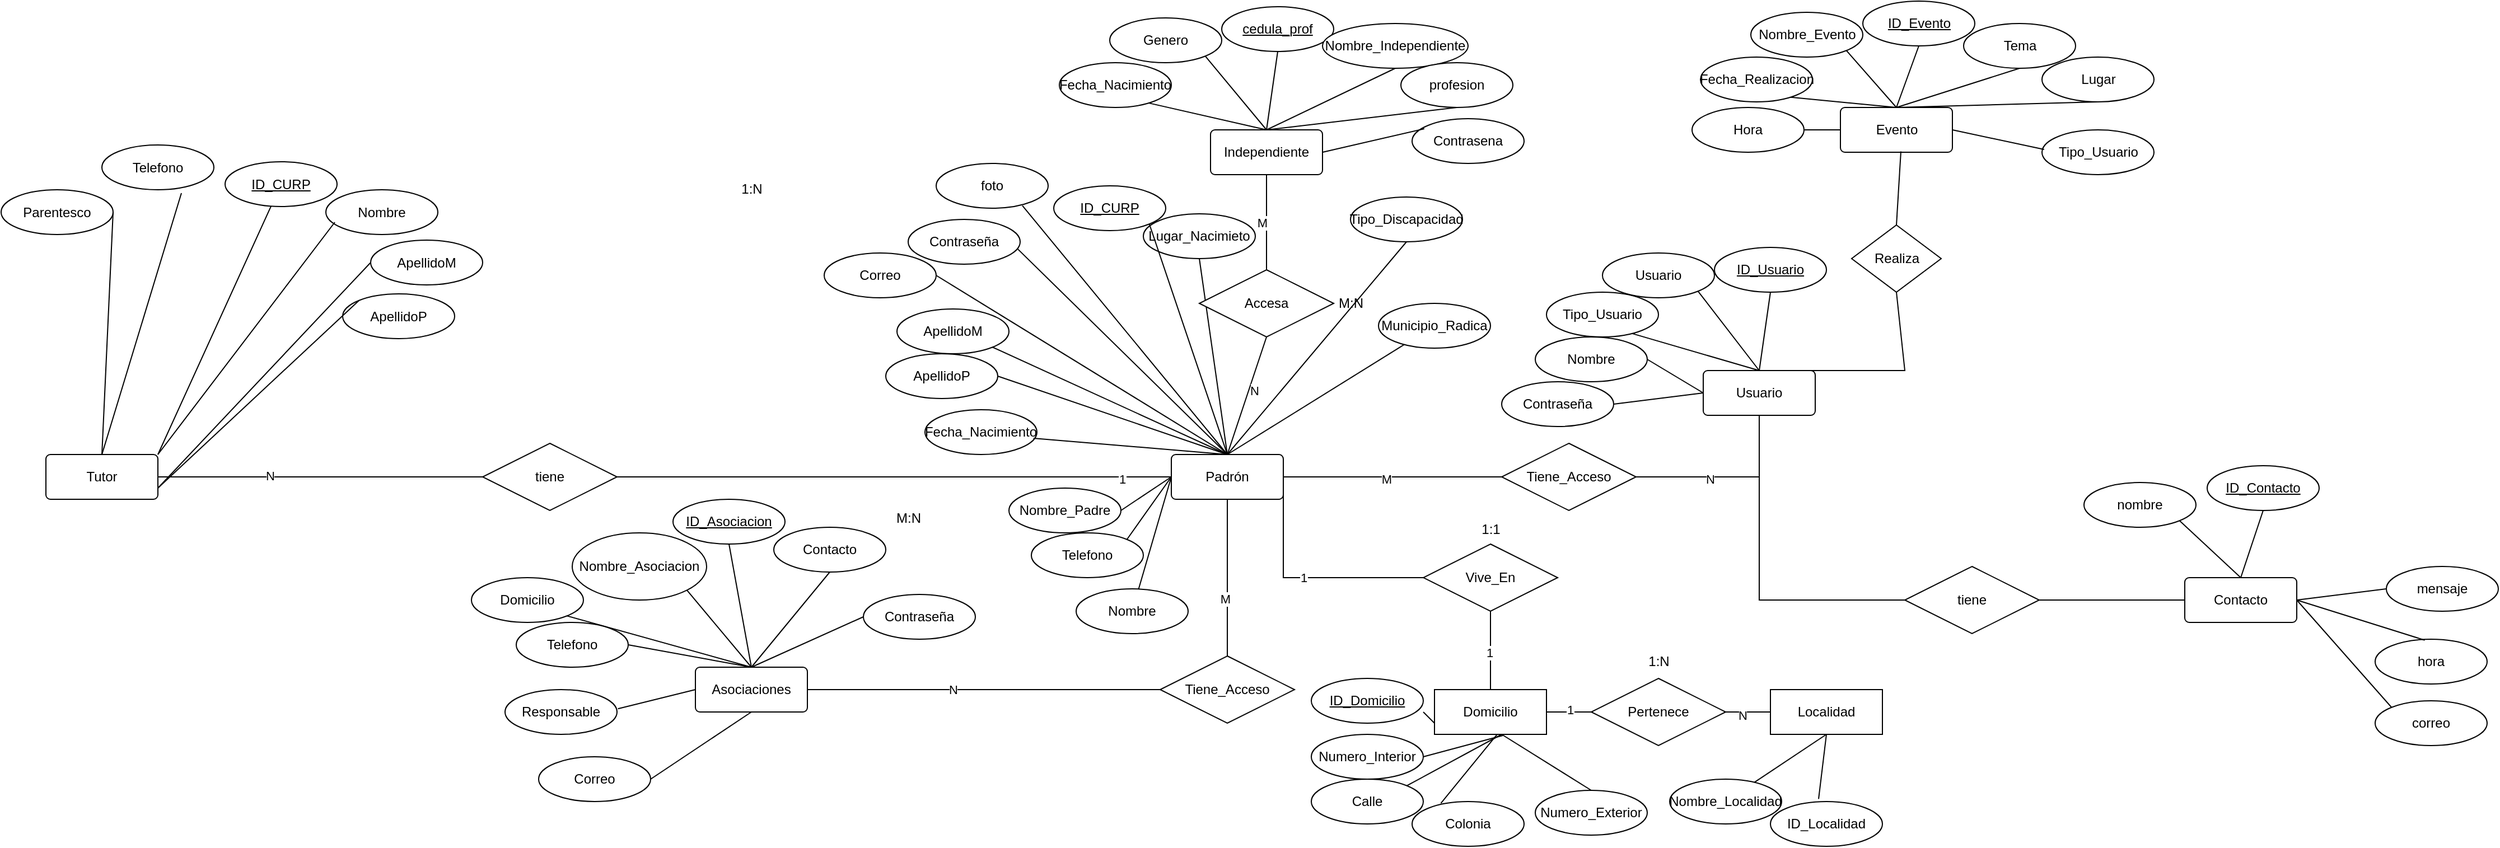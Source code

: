 <mxfile version="26.1.1">
  <diagram id="R2lEEEUBdFMjLlhIrx00" name="Page-1">
    <mxGraphModel dx="1882" dy="1546" grid="1" gridSize="10" guides="1" tooltips="1" connect="1" arrows="1" fold="1" page="1" pageScale="1" pageWidth="850" pageHeight="1100" math="0" shadow="0" extFonts="Permanent Marker^https://fonts.googleapis.com/css?family=Permanent+Marker">
      <root>
        <mxCell id="0" />
        <mxCell id="1" parent="0" />
        <mxCell id="b9QeyJM_cF_FELcdpsjT-1" value="Padrón" style="rounded=1;arcSize=10;whiteSpace=wrap;html=1;align=center;" parent="1" vertex="1">
          <mxGeometry x="335" y="250" width="100" height="40" as="geometry" />
        </mxCell>
        <mxCell id="b9QeyJM_cF_FELcdpsjT-3" value="ID_CURP" style="ellipse;whiteSpace=wrap;html=1;align=center;fontStyle=4;" parent="1" vertex="1">
          <mxGeometry x="230" y="10" width="100" height="40" as="geometry" />
        </mxCell>
        <mxCell id="b9QeyJM_cF_FELcdpsjT-5" value="Nombre" style="ellipse;whiteSpace=wrap;html=1;align=center;" parent="1" vertex="1">
          <mxGeometry x="250" y="370" width="100" height="40" as="geometry" />
        </mxCell>
        <mxCell id="b9QeyJM_cF_FELcdpsjT-6" value="Fecha_Nacimiento" style="ellipse;whiteSpace=wrap;html=1;align=center;" parent="1" vertex="1">
          <mxGeometry x="115" y="210" width="100" height="40" as="geometry" />
        </mxCell>
        <mxCell id="b9QeyJM_cF_FELcdpsjT-7" value="ApellidoM" style="ellipse;whiteSpace=wrap;html=1;align=center;" parent="1" vertex="1">
          <mxGeometry x="90" y="120" width="100" height="40" as="geometry" />
        </mxCell>
        <mxCell id="b9QeyJM_cF_FELcdpsjT-8" value="Contraseña" style="ellipse;whiteSpace=wrap;html=1;align=center;" parent="1" vertex="1">
          <mxGeometry x="100" y="40" width="100" height="40" as="geometry" />
        </mxCell>
        <mxCell id="b9QeyJM_cF_FELcdpsjT-11" value="Nombre_Padre" style="ellipse;whiteSpace=wrap;html=1;align=center;" parent="1" vertex="1">
          <mxGeometry x="190" y="280" width="100" height="40" as="geometry" />
        </mxCell>
        <mxCell id="b9QeyJM_cF_FELcdpsjT-12" value="Lugar_Nacimieto" style="ellipse;whiteSpace=wrap;html=1;align=center;" parent="1" vertex="1">
          <mxGeometry x="310" y="35" width="100" height="40" as="geometry" />
        </mxCell>
        <mxCell id="b9QeyJM_cF_FELcdpsjT-13" value="Municipio_Radica" style="ellipse;whiteSpace=wrap;html=1;align=center;" parent="1" vertex="1">
          <mxGeometry x="520" y="115" width="100" height="40" as="geometry" />
        </mxCell>
        <mxCell id="b9QeyJM_cF_FELcdpsjT-14" value="Telefono" style="ellipse;whiteSpace=wrap;html=1;align=center;" parent="1" vertex="1">
          <mxGeometry x="210" y="320" width="100" height="40" as="geometry" />
        </mxCell>
        <mxCell id="b9QeyJM_cF_FELcdpsjT-15" value="" style="endArrow=none;html=1;rounded=0;entryX=0;entryY=0.5;entryDx=0;entryDy=0;" parent="1" source="b9QeyJM_cF_FELcdpsjT-5" target="b9QeyJM_cF_FELcdpsjT-1" edge="1">
          <mxGeometry relative="1" as="geometry">
            <mxPoint x="460" y="330" as="sourcePoint" />
            <mxPoint x="620" y="330" as="targetPoint" />
          </mxGeometry>
        </mxCell>
        <mxCell id="b9QeyJM_cF_FELcdpsjT-18" value="" style="endArrow=none;html=1;rounded=0;exitX=0.5;exitY=0;exitDx=0;exitDy=0;" parent="1" source="b9QeyJM_cF_FELcdpsjT-1" target="b9QeyJM_cF_FELcdpsjT-13" edge="1">
          <mxGeometry relative="1" as="geometry">
            <mxPoint x="410" y="250" as="sourcePoint" />
            <mxPoint x="620" y="330" as="targetPoint" />
          </mxGeometry>
        </mxCell>
        <mxCell id="b9QeyJM_cF_FELcdpsjT-22" value="" style="endArrow=none;html=1;rounded=0;entryX=0.5;entryY=1;entryDx=0;entryDy=0;exitX=0.5;exitY=0;exitDx=0;exitDy=0;" parent="1" source="b9QeyJM_cF_FELcdpsjT-1" target="b9QeyJM_cF_FELcdpsjT-12" edge="1">
          <mxGeometry relative="1" as="geometry">
            <mxPoint x="470" y="280" as="sourcePoint" />
            <mxPoint x="564" y="217" as="targetPoint" />
          </mxGeometry>
        </mxCell>
        <mxCell id="b9QeyJM_cF_FELcdpsjT-23" value="" style="endArrow=none;html=1;rounded=0;entryX=1;entryY=1;entryDx=0;entryDy=0;exitX=0.5;exitY=0;exitDx=0;exitDy=0;" parent="1" source="b9QeyJM_cF_FELcdpsjT-1" target="b9QeyJM_cF_FELcdpsjT-3" edge="1">
          <mxGeometry relative="1" as="geometry">
            <mxPoint x="480" y="290" as="sourcePoint" />
            <mxPoint x="574" y="227" as="targetPoint" />
          </mxGeometry>
        </mxCell>
        <mxCell id="b9QeyJM_cF_FELcdpsjT-25" value="" style="endArrow=none;html=1;rounded=0;entryX=0.969;entryY=0.637;entryDx=0;entryDy=0;entryPerimeter=0;exitX=0.5;exitY=0;exitDx=0;exitDy=0;" parent="1" source="b9QeyJM_cF_FELcdpsjT-1" target="b9QeyJM_cF_FELcdpsjT-6" edge="1">
          <mxGeometry relative="1" as="geometry">
            <mxPoint x="490" y="300" as="sourcePoint" />
            <mxPoint x="584" y="237" as="targetPoint" />
          </mxGeometry>
        </mxCell>
        <mxCell id="b9QeyJM_cF_FELcdpsjT-26" value="" style="endArrow=none;html=1;rounded=0;entryX=1;entryY=1;entryDx=0;entryDy=0;exitX=0.5;exitY=0;exitDx=0;exitDy=0;" parent="1" source="b9QeyJM_cF_FELcdpsjT-1" target="b9QeyJM_cF_FELcdpsjT-7" edge="1">
          <mxGeometry relative="1" as="geometry">
            <mxPoint x="410" y="250" as="sourcePoint" />
            <mxPoint x="594" y="247" as="targetPoint" />
          </mxGeometry>
        </mxCell>
        <mxCell id="b9QeyJM_cF_FELcdpsjT-28" value="" style="endArrow=none;html=1;rounded=0;exitX=1;exitY=0.5;exitDx=0;exitDy=0;entryX=0;entryY=0.5;entryDx=0;entryDy=0;" parent="1" source="b9QeyJM_cF_FELcdpsjT-11" target="b9QeyJM_cF_FELcdpsjT-1" edge="1">
          <mxGeometry relative="1" as="geometry">
            <mxPoint x="520" y="330" as="sourcePoint" />
            <mxPoint x="360" y="270" as="targetPoint" />
          </mxGeometry>
        </mxCell>
        <mxCell id="b9QeyJM_cF_FELcdpsjT-30" value="" style="endArrow=none;html=1;rounded=0;exitX=1;exitY=0;exitDx=0;exitDy=0;entryX=0;entryY=0.5;entryDx=0;entryDy=0;" parent="1" source="b9QeyJM_cF_FELcdpsjT-14" target="b9QeyJM_cF_FELcdpsjT-1" edge="1">
          <mxGeometry relative="1" as="geometry">
            <mxPoint x="530" y="340" as="sourcePoint" />
            <mxPoint x="624" y="277" as="targetPoint" />
          </mxGeometry>
        </mxCell>
        <mxCell id="b9QeyJM_cF_FELcdpsjT-42" value="Domicilio" style="whiteSpace=wrap;html=1;align=center;" parent="1" vertex="1">
          <mxGeometry x="570" y="460" width="100" height="40" as="geometry" />
        </mxCell>
        <mxCell id="b9QeyJM_cF_FELcdpsjT-45" value="Calle" style="ellipse;whiteSpace=wrap;html=1;align=center;" parent="1" vertex="1">
          <mxGeometry x="460" y="540" width="100" height="40" as="geometry" />
        </mxCell>
        <mxCell id="b9QeyJM_cF_FELcdpsjT-46" value="Numero_Interior" style="ellipse;whiteSpace=wrap;html=1;align=center;" parent="1" vertex="1">
          <mxGeometry x="460" y="500" width="100" height="40" as="geometry" />
        </mxCell>
        <mxCell id="b9QeyJM_cF_FELcdpsjT-49" value="Numero_Exterior" style="ellipse;whiteSpace=wrap;html=1;align=center;" parent="1" vertex="1">
          <mxGeometry x="660" y="550" width="100" height="40" as="geometry" />
        </mxCell>
        <mxCell id="b9QeyJM_cF_FELcdpsjT-50" value="Colonia" style="ellipse;whiteSpace=wrap;html=1;align=center;" parent="1" vertex="1">
          <mxGeometry x="550" y="560" width="100" height="40" as="geometry" />
        </mxCell>
        <mxCell id="b9QeyJM_cF_FELcdpsjT-51" value="" style="endArrow=none;html=1;rounded=0;exitX=1;exitY=0;exitDx=0;exitDy=0;entryX=0.6;entryY=1;entryDx=0;entryDy=0;entryPerimeter=0;" parent="1" source="b9QeyJM_cF_FELcdpsjT-45" target="b9QeyJM_cF_FELcdpsjT-42" edge="1">
          <mxGeometry relative="1" as="geometry">
            <mxPoint x="530" y="520" as="sourcePoint" />
            <mxPoint x="620" y="510" as="targetPoint" />
          </mxGeometry>
        </mxCell>
        <mxCell id="b9QeyJM_cF_FELcdpsjT-57" value="" style="endArrow=none;html=1;rounded=0;exitX=0.257;exitY=0.039;exitDx=0;exitDy=0;exitPerimeter=0;entryX=0.56;entryY=0.999;entryDx=0;entryDy=0;entryPerimeter=0;" parent="1" source="b9QeyJM_cF_FELcdpsjT-50" target="b9QeyJM_cF_FELcdpsjT-42" edge="1">
          <mxGeometry relative="1" as="geometry">
            <mxPoint x="720" y="560" as="sourcePoint" />
            <mxPoint x="624" y="499" as="targetPoint" />
          </mxGeometry>
        </mxCell>
        <mxCell id="b9QeyJM_cF_FELcdpsjT-58" value="" style="endArrow=none;html=1;rounded=0;exitX=0.5;exitY=0;exitDx=0;exitDy=0;" parent="1" source="b9QeyJM_cF_FELcdpsjT-49" edge="1">
          <mxGeometry relative="1" as="geometry">
            <mxPoint x="565" y="566" as="sourcePoint" />
            <mxPoint x="630" y="500" as="targetPoint" />
          </mxGeometry>
        </mxCell>
        <mxCell id="b9QeyJM_cF_FELcdpsjT-59" value="" style="endArrow=none;html=1;rounded=0;exitX=1;exitY=0.5;exitDx=0;exitDy=0;entryX=0.61;entryY=1.025;entryDx=0;entryDy=0;entryPerimeter=0;" parent="1" source="b9QeyJM_cF_FELcdpsjT-46" target="b9QeyJM_cF_FELcdpsjT-42" edge="1">
          <mxGeometry relative="1" as="geometry">
            <mxPoint x="575" y="576" as="sourcePoint" />
            <mxPoint x="620" y="510" as="targetPoint" />
            <Array as="points" />
          </mxGeometry>
        </mxCell>
        <mxCell id="b9QeyJM_cF_FELcdpsjT-60" value="Vive_En" style="shape=rhombus;perimeter=rhombusPerimeter;whiteSpace=wrap;html=1;align=center;" parent="1" vertex="1">
          <mxGeometry x="560" y="330" width="120" height="60" as="geometry" />
        </mxCell>
        <mxCell id="b9QeyJM_cF_FELcdpsjT-61" value="" style="endArrow=none;html=1;rounded=0;entryX=0.5;entryY=1;entryDx=0;entryDy=0;exitX=0.5;exitY=0;exitDx=0;exitDy=0;" parent="1" source="b9QeyJM_cF_FELcdpsjT-42" target="b9QeyJM_cF_FELcdpsjT-60" edge="1">
          <mxGeometry relative="1" as="geometry">
            <mxPoint x="380" y="410" as="sourcePoint" />
            <mxPoint x="540" y="410" as="targetPoint" />
          </mxGeometry>
        </mxCell>
        <mxCell id="vlWLqdfvvmI38JezlnJS-111" value="1" style="edgeLabel;html=1;align=center;verticalAlign=middle;resizable=0;points=[];" parent="b9QeyJM_cF_FELcdpsjT-61" vertex="1" connectable="0">
          <mxGeometry x="-0.057" y="1" relative="1" as="geometry">
            <mxPoint as="offset" />
          </mxGeometry>
        </mxCell>
        <mxCell id="b9QeyJM_cF_FELcdpsjT-63" value="" style="endArrow=none;html=1;rounded=0;entryX=0;entryY=0.5;entryDx=0;entryDy=0;exitX=1;exitY=0.5;exitDx=0;exitDy=0;" parent="1" source="b9QeyJM_cF_FELcdpsjT-1" target="b9QeyJM_cF_FELcdpsjT-60" edge="1">
          <mxGeometry relative="1" as="geometry">
            <mxPoint x="610" y="260" as="sourcePoint" />
            <mxPoint x="630" y="400" as="targetPoint" />
            <Array as="points">
              <mxPoint x="435" y="360" />
            </Array>
          </mxGeometry>
        </mxCell>
        <mxCell id="vlWLqdfvvmI38JezlnJS-116" value="1" style="edgeLabel;html=1;align=center;verticalAlign=middle;resizable=0;points=[];" parent="b9QeyJM_cF_FELcdpsjT-63" vertex="1" connectable="0">
          <mxGeometry x="0.004" relative="1" as="geometry">
            <mxPoint as="offset" />
          </mxGeometry>
        </mxCell>
        <mxCell id="b9QeyJM_cF_FELcdpsjT-64" value="Localidad" style="whiteSpace=wrap;html=1;align=center;" parent="1" vertex="1">
          <mxGeometry x="870" y="460" width="100" height="40" as="geometry" />
        </mxCell>
        <mxCell id="b9QeyJM_cF_FELcdpsjT-65" value="Pertenece" style="shape=rhombus;perimeter=rhombusPerimeter;whiteSpace=wrap;html=1;align=center;" parent="1" vertex="1">
          <mxGeometry x="710" y="450" width="120" height="60" as="geometry" />
        </mxCell>
        <mxCell id="b9QeyJM_cF_FELcdpsjT-66" value="" style="endArrow=none;html=1;rounded=0;entryX=0;entryY=0.5;entryDx=0;entryDy=0;" parent="1" source="b9QeyJM_cF_FELcdpsjT-42" target="b9QeyJM_cF_FELcdpsjT-65" edge="1">
          <mxGeometry relative="1" as="geometry">
            <mxPoint x="670" y="480" as="sourcePoint" />
            <mxPoint x="830" y="480" as="targetPoint" />
          </mxGeometry>
        </mxCell>
        <mxCell id="vlWLqdfvvmI38JezlnJS-113" value="1" style="edgeLabel;html=1;align=center;verticalAlign=middle;resizable=0;points=[];" parent="b9QeyJM_cF_FELcdpsjT-66" vertex="1" connectable="0">
          <mxGeometry x="0.02" y="2" relative="1" as="geometry">
            <mxPoint as="offset" />
          </mxGeometry>
        </mxCell>
        <mxCell id="b9QeyJM_cF_FELcdpsjT-67" value="" style="endArrow=none;html=1;rounded=0;entryX=0;entryY=0.5;entryDx=0;entryDy=0;" parent="1" target="b9QeyJM_cF_FELcdpsjT-64" edge="1">
          <mxGeometry relative="1" as="geometry">
            <mxPoint x="830" y="480" as="sourcePoint" />
            <mxPoint x="860" y="480" as="targetPoint" />
          </mxGeometry>
        </mxCell>
        <mxCell id="vlWLqdfvvmI38JezlnJS-114" value="N" style="edgeLabel;html=1;align=center;verticalAlign=middle;resizable=0;points=[];" parent="b9QeyJM_cF_FELcdpsjT-67" vertex="1" connectable="0">
          <mxGeometry x="-0.28" y="-3" relative="1" as="geometry">
            <mxPoint as="offset" />
          </mxGeometry>
        </mxCell>
        <mxCell id="b9QeyJM_cF_FELcdpsjT-68" value="ID_Localidad" style="ellipse;whiteSpace=wrap;html=1;align=center;" parent="1" vertex="1">
          <mxGeometry x="870" y="560" width="100" height="40" as="geometry" />
        </mxCell>
        <mxCell id="b9QeyJM_cF_FELcdpsjT-71" value="" style="endArrow=none;html=1;rounded=0;entryX=0.43;entryY=-0.058;entryDx=0;entryDy=0;entryPerimeter=0;exitX=0.5;exitY=1;exitDx=0;exitDy=0;" parent="1" source="b9QeyJM_cF_FELcdpsjT-64" target="b9QeyJM_cF_FELcdpsjT-68" edge="1">
          <mxGeometry relative="1" as="geometry">
            <mxPoint x="900" y="500" as="sourcePoint" />
            <mxPoint x="1060" y="500" as="targetPoint" />
          </mxGeometry>
        </mxCell>
        <mxCell id="b9QeyJM_cF_FELcdpsjT-72" value="Nombre_Localidad" style="ellipse;whiteSpace=wrap;html=1;align=center;" parent="1" vertex="1">
          <mxGeometry x="780" y="540" width="100" height="40" as="geometry" />
        </mxCell>
        <mxCell id="b9QeyJM_cF_FELcdpsjT-73" value="" style="endArrow=none;html=1;rounded=0;entryX=0.5;entryY=1;entryDx=0;entryDy=0;" parent="1" source="b9QeyJM_cF_FELcdpsjT-72" target="b9QeyJM_cF_FELcdpsjT-64" edge="1">
          <mxGeometry relative="1" as="geometry">
            <mxPoint x="720" y="620" as="sourcePoint" />
            <mxPoint x="880" y="620" as="targetPoint" />
          </mxGeometry>
        </mxCell>
        <mxCell id="vlWLqdfvvmI38JezlnJS-1" value="Usuario" style="rounded=1;arcSize=10;whiteSpace=wrap;html=1;align=center;" parent="1" vertex="1">
          <mxGeometry x="810" y="175" width="100" height="40" as="geometry" />
        </mxCell>
        <mxCell id="vlWLqdfvvmI38JezlnJS-2" value="ID_Usuario" style="ellipse;whiteSpace=wrap;html=1;align=center;fontStyle=4;" parent="1" vertex="1">
          <mxGeometry x="820" y="65" width="100" height="40" as="geometry" />
        </mxCell>
        <mxCell id="vlWLqdfvvmI38JezlnJS-4" value="Nombre" style="ellipse;whiteSpace=wrap;html=1;align=center;" parent="1" vertex="1">
          <mxGeometry x="660" y="145" width="100" height="40" as="geometry" />
        </mxCell>
        <mxCell id="vlWLqdfvvmI38JezlnJS-5" value="Tipo_Usuario" style="ellipse;whiteSpace=wrap;html=1;align=center;" parent="1" vertex="1">
          <mxGeometry x="670" y="105" width="100" height="40" as="geometry" />
        </mxCell>
        <mxCell id="vlWLqdfvvmI38JezlnJS-6" value="Usuario" style="ellipse;whiteSpace=wrap;html=1;align=center;" parent="1" vertex="1">
          <mxGeometry x="720" y="70" width="100" height="40" as="geometry" />
        </mxCell>
        <mxCell id="vlWLqdfvvmI38JezlnJS-7" value="Contraseña" style="ellipse;whiteSpace=wrap;html=1;align=center;" parent="1" vertex="1">
          <mxGeometry x="630" y="185" width="100" height="40" as="geometry" />
        </mxCell>
        <mxCell id="vlWLqdfvvmI38JezlnJS-9" value="" style="endArrow=none;html=1;rounded=0;entryX=0.5;entryY=0;entryDx=0;entryDy=0;exitX=0.761;exitY=0.92;exitDx=0;exitDy=0;exitPerimeter=0;" parent="1" source="vlWLqdfvvmI38JezlnJS-5" target="vlWLqdfvvmI38JezlnJS-1" edge="1">
          <mxGeometry relative="1" as="geometry">
            <mxPoint x="770" y="155" as="sourcePoint" />
            <mxPoint x="930" y="155" as="targetPoint" />
          </mxGeometry>
        </mxCell>
        <mxCell id="vlWLqdfvvmI38JezlnJS-11" value="" style="endArrow=none;html=1;rounded=0;exitX=1;exitY=1;exitDx=0;exitDy=0;entryX=0.5;entryY=0;entryDx=0;entryDy=0;" parent="1" source="vlWLqdfvvmI38JezlnJS-6" target="vlWLqdfvvmI38JezlnJS-1" edge="1">
          <mxGeometry relative="1" as="geometry">
            <mxPoint x="786" y="162" as="sourcePoint" />
            <mxPoint x="860" y="195" as="targetPoint" />
          </mxGeometry>
        </mxCell>
        <mxCell id="vlWLqdfvvmI38JezlnJS-13" value="" style="endArrow=none;html=1;rounded=0;entryX=0.5;entryY=0;entryDx=0;entryDy=0;exitX=0.5;exitY=1;exitDx=0;exitDy=0;" parent="1" source="vlWLqdfvvmI38JezlnJS-2" target="vlWLqdfvvmI38JezlnJS-1" edge="1">
          <mxGeometry relative="1" as="geometry">
            <mxPoint x="796" y="172" as="sourcePoint" />
            <mxPoint x="880" y="215" as="targetPoint" />
          </mxGeometry>
        </mxCell>
        <mxCell id="vlWLqdfvvmI38JezlnJS-15" value="" style="endArrow=none;html=1;rounded=0;entryX=0;entryY=0.5;entryDx=0;entryDy=0;exitX=1;exitY=0.5;exitDx=0;exitDy=0;" parent="1" source="vlWLqdfvvmI38JezlnJS-4" target="vlWLqdfvvmI38JezlnJS-1" edge="1">
          <mxGeometry relative="1" as="geometry">
            <mxPoint x="880" y="115" as="sourcePoint" />
            <mxPoint x="870" y="205" as="targetPoint" />
          </mxGeometry>
        </mxCell>
        <mxCell id="vlWLqdfvvmI38JezlnJS-16" value="" style="endArrow=none;html=1;rounded=0;entryX=0;entryY=0.5;entryDx=0;entryDy=0;exitX=1;exitY=0.5;exitDx=0;exitDy=0;" parent="1" source="vlWLqdfvvmI38JezlnJS-7" target="vlWLqdfvvmI38JezlnJS-1" edge="1">
          <mxGeometry relative="1" as="geometry">
            <mxPoint x="890" y="125" as="sourcePoint" />
            <mxPoint x="880" y="215" as="targetPoint" />
            <Array as="points" />
          </mxGeometry>
        </mxCell>
        <mxCell id="vlWLqdfvvmI38JezlnJS-22" value="Asociaciones" style="rounded=1;arcSize=10;whiteSpace=wrap;html=1;align=center;" parent="1" vertex="1">
          <mxGeometry x="-90" y="440" width="100" height="40" as="geometry" />
        </mxCell>
        <mxCell id="vlWLqdfvvmI38JezlnJS-23" value="Nombre_Asociacion" style="ellipse;whiteSpace=wrap;html=1;align=center;fontStyle=0" parent="1" vertex="1">
          <mxGeometry x="-200" y="320" width="120" height="60" as="geometry" />
        </mxCell>
        <mxCell id="vlWLqdfvvmI38JezlnJS-24" value="ID_Asociacion" style="ellipse;whiteSpace=wrap;html=1;align=center;fontStyle=4;" parent="1" vertex="1">
          <mxGeometry x="-110" y="290" width="100" height="40" as="geometry" />
        </mxCell>
        <mxCell id="vlWLqdfvvmI38JezlnJS-25" value="Domicilio" style="ellipse;whiteSpace=wrap;html=1;align=center;fontStyle=0" parent="1" vertex="1">
          <mxGeometry x="-290" y="360" width="100" height="40" as="geometry" />
        </mxCell>
        <mxCell id="vlWLqdfvvmI38JezlnJS-26" value="Telefono" style="ellipse;whiteSpace=wrap;html=1;align=center;fontStyle=0" parent="1" vertex="1">
          <mxGeometry x="-250" y="400" width="100" height="40" as="geometry" />
        </mxCell>
        <mxCell id="vlWLqdfvvmI38JezlnJS-27" value="Contacto" style="ellipse;whiteSpace=wrap;html=1;align=center;fontStyle=0" parent="1" vertex="1">
          <mxGeometry x="-20" y="315" width="100" height="40" as="geometry" />
        </mxCell>
        <mxCell id="vlWLqdfvvmI38JezlnJS-29" value="" style="endArrow=none;html=1;rounded=0;entryX=0.5;entryY=0;entryDx=0;entryDy=0;exitX=1;exitY=0.5;exitDx=0;exitDy=0;" parent="1" source="vlWLqdfvvmI38JezlnJS-26" target="vlWLqdfvvmI38JezlnJS-22" edge="1">
          <mxGeometry relative="1" as="geometry">
            <mxPoint x="-190" y="240" as="sourcePoint" />
            <mxPoint x="-30" y="240" as="targetPoint" />
          </mxGeometry>
        </mxCell>
        <mxCell id="vlWLqdfvvmI38JezlnJS-30" value="" style="endArrow=none;html=1;rounded=0;entryX=0.5;entryY=0;entryDx=0;entryDy=0;exitX=1;exitY=1;exitDx=0;exitDy=0;" parent="1" source="vlWLqdfvvmI38JezlnJS-25" target="vlWLqdfvvmI38JezlnJS-22" edge="1">
          <mxGeometry relative="1" as="geometry">
            <mxPoint x="-170" y="240" as="sourcePoint" />
            <mxPoint x="-100" y="260" as="targetPoint" />
          </mxGeometry>
        </mxCell>
        <mxCell id="vlWLqdfvvmI38JezlnJS-31" value="" style="endArrow=none;html=1;rounded=0;entryX=0.5;entryY=0;entryDx=0;entryDy=0;exitX=1;exitY=1;exitDx=0;exitDy=0;" parent="1" source="vlWLqdfvvmI38JezlnJS-23" target="vlWLqdfvvmI38JezlnJS-22" edge="1">
          <mxGeometry relative="1" as="geometry">
            <mxPoint x="-160" y="250" as="sourcePoint" />
            <mxPoint x="-90" y="270" as="targetPoint" />
          </mxGeometry>
        </mxCell>
        <mxCell id="vlWLqdfvvmI38JezlnJS-32" value="" style="endArrow=none;html=1;rounded=0;entryX=0.5;entryY=0;entryDx=0;entryDy=0;exitX=0.5;exitY=1;exitDx=0;exitDy=0;" parent="1" source="vlWLqdfvvmI38JezlnJS-24" target="vlWLqdfvvmI38JezlnJS-22" edge="1">
          <mxGeometry relative="1" as="geometry">
            <mxPoint x="-150" y="260" as="sourcePoint" />
            <mxPoint x="-80" y="280" as="targetPoint" />
          </mxGeometry>
        </mxCell>
        <mxCell id="vlWLqdfvvmI38JezlnJS-33" value="" style="endArrow=none;html=1;rounded=0;entryX=0.5;entryY=0;entryDx=0;entryDy=0;exitX=0.5;exitY=1;exitDx=0;exitDy=0;" parent="1" source="vlWLqdfvvmI38JezlnJS-27" target="vlWLqdfvvmI38JezlnJS-22" edge="1">
          <mxGeometry relative="1" as="geometry">
            <mxPoint x="-140" y="270" as="sourcePoint" />
            <mxPoint x="-70" y="290" as="targetPoint" />
          </mxGeometry>
        </mxCell>
        <mxCell id="vlWLqdfvvmI38JezlnJS-35" value="Tiene_Acceso" style="shape=rhombus;perimeter=rhombusPerimeter;whiteSpace=wrap;html=1;align=center;" parent="1" vertex="1">
          <mxGeometry x="325" y="430" width="120" height="60" as="geometry" />
        </mxCell>
        <mxCell id="vlWLqdfvvmI38JezlnJS-38" value="" style="endArrow=none;html=1;rounded=0;entryX=1;entryY=0.5;entryDx=0;entryDy=0;exitX=0;exitY=0.5;exitDx=0;exitDy=0;" parent="1" source="vlWLqdfvvmI38JezlnJS-35" target="vlWLqdfvvmI38JezlnJS-22" edge="1">
          <mxGeometry relative="1" as="geometry">
            <mxPoint x="30" y="200" as="sourcePoint" />
            <mxPoint x="-80" y="260" as="targetPoint" />
          </mxGeometry>
        </mxCell>
        <mxCell id="vlWLqdfvvmI38JezlnJS-119" value="N" style="edgeLabel;html=1;align=center;verticalAlign=middle;resizable=0;points=[];" parent="vlWLqdfvvmI38JezlnJS-38" vertex="1" connectable="0">
          <mxGeometry x="0.175" relative="1" as="geometry">
            <mxPoint as="offset" />
          </mxGeometry>
        </mxCell>
        <mxCell id="vlWLqdfvvmI38JezlnJS-39" value="" style="endArrow=none;html=1;rounded=0;entryX=0.5;entryY=0;entryDx=0;entryDy=0;exitX=0.5;exitY=1;exitDx=0;exitDy=0;" parent="1" source="b9QeyJM_cF_FELcdpsjT-1" target="vlWLqdfvvmI38JezlnJS-35" edge="1">
          <mxGeometry relative="1" as="geometry">
            <mxPoint x="40" y="210" as="sourcePoint" />
            <mxPoint x="-70" y="270" as="targetPoint" />
          </mxGeometry>
        </mxCell>
        <mxCell id="vlWLqdfvvmI38JezlnJS-120" value="M" style="edgeLabel;html=1;align=center;verticalAlign=middle;resizable=0;points=[];" parent="vlWLqdfvvmI38JezlnJS-39" vertex="1" connectable="0">
          <mxGeometry x="0.27" y="-2" relative="1" as="geometry">
            <mxPoint as="offset" />
          </mxGeometry>
        </mxCell>
        <mxCell id="vlWLqdfvvmI38JezlnJS-40" value="Tiene_Acceso" style="shape=rhombus;perimeter=rhombusPerimeter;whiteSpace=wrap;html=1;align=center;" parent="1" vertex="1">
          <mxGeometry x="630" y="240" width="120" height="60" as="geometry" />
        </mxCell>
        <mxCell id="vlWLqdfvvmI38JezlnJS-41" value="" style="endArrow=none;html=1;rounded=0;entryX=0.5;entryY=1;entryDx=0;entryDy=0;exitX=1;exitY=0.5;exitDx=0;exitDy=0;" parent="1" source="vlWLqdfvvmI38JezlnJS-40" target="vlWLqdfvvmI38JezlnJS-1" edge="1">
          <mxGeometry relative="1" as="geometry">
            <mxPoint x="470" y="280" as="sourcePoint" />
            <mxPoint x="630" y="340" as="targetPoint" />
            <Array as="points">
              <mxPoint x="860" y="270" />
            </Array>
          </mxGeometry>
        </mxCell>
        <mxCell id="vlWLqdfvvmI38JezlnJS-115" value="N" style="edgeLabel;html=1;align=center;verticalAlign=middle;resizable=0;points=[];" parent="vlWLqdfvvmI38JezlnJS-41" vertex="1" connectable="0">
          <mxGeometry x="-0.205" y="-2" relative="1" as="geometry">
            <mxPoint as="offset" />
          </mxGeometry>
        </mxCell>
        <mxCell id="vlWLqdfvvmI38JezlnJS-46" value="" style="endArrow=none;html=1;rounded=0;entryX=0;entryY=0.5;entryDx=0;entryDy=0;exitX=1;exitY=0.5;exitDx=0;exitDy=0;" parent="1" source="b9QeyJM_cF_FELcdpsjT-1" target="vlWLqdfvvmI38JezlnJS-40" edge="1">
          <mxGeometry relative="1" as="geometry">
            <mxPoint x="420" y="260" as="sourcePoint" />
            <mxPoint x="594" y="194" as="targetPoint" />
          </mxGeometry>
        </mxCell>
        <mxCell id="vlWLqdfvvmI38JezlnJS-112" value="M" style="edgeLabel;html=1;align=center;verticalAlign=middle;resizable=0;points=[];" parent="vlWLqdfvvmI38JezlnJS-46" vertex="1" connectable="0">
          <mxGeometry x="-0.054" y="-2" relative="1" as="geometry">
            <mxPoint as="offset" />
          </mxGeometry>
        </mxCell>
        <mxCell id="vlWLqdfvvmI38JezlnJS-58" value="Independiente" style="rounded=1;arcSize=10;whiteSpace=wrap;html=1;align=center;" parent="1" vertex="1">
          <mxGeometry x="370" y="-40" width="100" height="40" as="geometry" />
        </mxCell>
        <mxCell id="vlWLqdfvvmI38JezlnJS-59" value="cedula_prof" style="ellipse;whiteSpace=wrap;html=1;align=center;fontStyle=4;" parent="1" vertex="1">
          <mxGeometry x="380" y="-150" width="100" height="40" as="geometry" />
        </mxCell>
        <mxCell id="vlWLqdfvvmI38JezlnJS-60" value="Nombre_Independiente" style="ellipse;whiteSpace=wrap;html=1;align=center;" parent="1" vertex="1">
          <mxGeometry x="470" y="-135" width="130" height="40" as="geometry" />
        </mxCell>
        <mxCell id="vlWLqdfvvmI38JezlnJS-61" value="Genero" style="ellipse;whiteSpace=wrap;html=1;align=center;" parent="1" vertex="1">
          <mxGeometry x="280" y="-140" width="100" height="40" as="geometry" />
        </mxCell>
        <mxCell id="vlWLqdfvvmI38JezlnJS-62" value="profesion" style="ellipse;whiteSpace=wrap;html=1;align=center;" parent="1" vertex="1">
          <mxGeometry x="540" y="-100" width="100" height="40" as="geometry" />
        </mxCell>
        <mxCell id="vlWLqdfvvmI38JezlnJS-63" value="" style="endArrow=none;html=1;rounded=0;entryX=0.5;entryY=0;entryDx=0;entryDy=0;exitX=0.783;exitY=0.892;exitDx=0;exitDy=0;exitPerimeter=0;" parent="1" source="vlWLqdfvvmI38JezlnJS-69" target="vlWLqdfvvmI38JezlnJS-58" edge="1">
          <mxGeometry relative="1" as="geometry">
            <mxPoint x="306" y="-63" as="sourcePoint" />
            <mxPoint x="490" y="-60" as="targetPoint" />
          </mxGeometry>
        </mxCell>
        <mxCell id="vlWLqdfvvmI38JezlnJS-64" value="" style="endArrow=none;html=1;rounded=0;exitX=1;exitY=1;exitDx=0;exitDy=0;entryX=0.5;entryY=0;entryDx=0;entryDy=0;" parent="1" source="vlWLqdfvvmI38JezlnJS-61" target="vlWLqdfvvmI38JezlnJS-58" edge="1">
          <mxGeometry relative="1" as="geometry">
            <mxPoint x="346" y="-53" as="sourcePoint" />
            <mxPoint x="420" y="-20" as="targetPoint" />
          </mxGeometry>
        </mxCell>
        <mxCell id="vlWLqdfvvmI38JezlnJS-65" value="" style="endArrow=none;html=1;rounded=0;entryX=0.5;entryY=0;entryDx=0;entryDy=0;exitX=0.5;exitY=1;exitDx=0;exitDy=0;" parent="1" source="vlWLqdfvvmI38JezlnJS-59" target="vlWLqdfvvmI38JezlnJS-58" edge="1">
          <mxGeometry relative="1" as="geometry">
            <mxPoint x="356" y="-43" as="sourcePoint" />
            <mxPoint x="440" as="targetPoint" />
          </mxGeometry>
        </mxCell>
        <mxCell id="vlWLqdfvvmI38JezlnJS-66" value="" style="endArrow=none;html=1;rounded=0;entryX=0.5;entryY=0;entryDx=0;entryDy=0;exitX=0.5;exitY=1;exitDx=0;exitDy=0;" parent="1" source="vlWLqdfvvmI38JezlnJS-60" target="vlWLqdfvvmI38JezlnJS-58" edge="1">
          <mxGeometry relative="1" as="geometry">
            <mxPoint x="440" y="-100" as="sourcePoint" />
            <mxPoint x="430" y="-10" as="targetPoint" />
          </mxGeometry>
        </mxCell>
        <mxCell id="vlWLqdfvvmI38JezlnJS-67" value="" style="endArrow=none;html=1;rounded=0;entryX=0.5;entryY=0;entryDx=0;entryDy=0;exitX=0.5;exitY=1;exitDx=0;exitDy=0;" parent="1" source="vlWLqdfvvmI38JezlnJS-62" target="vlWLqdfvvmI38JezlnJS-58" edge="1">
          <mxGeometry relative="1" as="geometry">
            <mxPoint x="450" y="-90" as="sourcePoint" />
            <mxPoint x="440" as="targetPoint" />
          </mxGeometry>
        </mxCell>
        <mxCell id="vlWLqdfvvmI38JezlnJS-69" value="Fecha_Nacimiento" style="ellipse;whiteSpace=wrap;html=1;align=center;" parent="1" vertex="1">
          <mxGeometry x="235" y="-100" width="100" height="40" as="geometry" />
        </mxCell>
        <mxCell id="vlWLqdfvvmI38JezlnJS-70" value="Correo" style="ellipse;whiteSpace=wrap;html=1;align=center;" parent="1" vertex="1">
          <mxGeometry x="25" y="70" width="100" height="40" as="geometry" />
        </mxCell>
        <mxCell id="vlWLqdfvvmI38JezlnJS-71" value="" style="endArrow=none;html=1;rounded=0;entryX=0.977;entryY=0.658;entryDx=0;entryDy=0;exitX=0.5;exitY=0;exitDx=0;exitDy=0;entryPerimeter=0;" parent="1" source="b9QeyJM_cF_FELcdpsjT-1" target="b9QeyJM_cF_FELcdpsjT-8" edge="1">
          <mxGeometry relative="1" as="geometry">
            <mxPoint x="420" y="260" as="sourcePoint" />
            <mxPoint x="295" y="74" as="targetPoint" />
          </mxGeometry>
        </mxCell>
        <mxCell id="vlWLqdfvvmI38JezlnJS-72" value="" style="endArrow=none;html=1;rounded=0;entryX=1;entryY=0.5;entryDx=0;entryDy=0;exitX=0.5;exitY=0;exitDx=0;exitDy=0;" parent="1" source="b9QeyJM_cF_FELcdpsjT-1" target="vlWLqdfvvmI38JezlnJS-70" edge="1">
          <mxGeometry relative="1" as="geometry">
            <mxPoint x="430" y="270" as="sourcePoint" />
            <mxPoint x="305" y="84" as="targetPoint" />
          </mxGeometry>
        </mxCell>
        <mxCell id="vlWLqdfvvmI38JezlnJS-73" value="Accesa" style="shape=rhombus;perimeter=rhombusPerimeter;whiteSpace=wrap;html=1;align=center;" parent="1" vertex="1">
          <mxGeometry x="360" y="85" width="120" height="60" as="geometry" />
        </mxCell>
        <mxCell id="vlWLqdfvvmI38JezlnJS-74" value="" style="endArrow=none;html=1;rounded=0;entryX=0.5;entryY=1;entryDx=0;entryDy=0;exitX=0.5;exitY=0;exitDx=0;exitDy=0;" parent="1" source="vlWLqdfvvmI38JezlnJS-73" target="vlWLqdfvvmI38JezlnJS-58" edge="1">
          <mxGeometry relative="1" as="geometry">
            <mxPoint x="420" y="260" as="sourcePoint" />
            <mxPoint x="535" y="130" as="targetPoint" />
          </mxGeometry>
        </mxCell>
        <mxCell id="vlWLqdfvvmI38JezlnJS-118" value="M" style="edgeLabel;html=1;align=center;verticalAlign=middle;resizable=0;points=[];" parent="vlWLqdfvvmI38JezlnJS-74" vertex="1" connectable="0">
          <mxGeometry x="0.002" y="4" relative="1" as="geometry">
            <mxPoint as="offset" />
          </mxGeometry>
        </mxCell>
        <mxCell id="vlWLqdfvvmI38JezlnJS-75" value="" style="endArrow=none;html=1;rounded=0;entryX=0.5;entryY=1;entryDx=0;entryDy=0;exitX=0.5;exitY=0;exitDx=0;exitDy=0;" parent="1" source="b9QeyJM_cF_FELcdpsjT-1" target="vlWLqdfvvmI38JezlnJS-73" edge="1">
          <mxGeometry relative="1" as="geometry">
            <mxPoint x="410" y="250" as="sourcePoint" />
            <mxPoint x="545" y="140" as="targetPoint" />
          </mxGeometry>
        </mxCell>
        <mxCell id="vlWLqdfvvmI38JezlnJS-117" value="N" style="edgeLabel;html=1;align=center;verticalAlign=middle;resizable=0;points=[];" parent="vlWLqdfvvmI38JezlnJS-75" vertex="1" connectable="0">
          <mxGeometry x="0.124" y="-4" relative="1" as="geometry">
            <mxPoint as="offset" />
          </mxGeometry>
        </mxCell>
        <mxCell id="vlWLqdfvvmI38JezlnJS-86" value="Evento" style="rounded=1;arcSize=10;whiteSpace=wrap;html=1;align=center;" parent="1" vertex="1">
          <mxGeometry x="932.5" y="-60" width="100" height="40" as="geometry" />
        </mxCell>
        <mxCell id="vlWLqdfvvmI38JezlnJS-87" value="&lt;span style=&quot;text-align: left;&quot;&gt;ID_Evento&lt;/span&gt;" style="ellipse;whiteSpace=wrap;html=1;align=center;fontStyle=4;" parent="1" vertex="1">
          <mxGeometry x="952.5" y="-155" width="100" height="40" as="geometry" />
        </mxCell>
        <mxCell id="vlWLqdfvvmI38JezlnJS-88" value="Tema" style="ellipse;whiteSpace=wrap;html=1;align=center;" parent="1" vertex="1">
          <mxGeometry x="1042.5" y="-135" width="100" height="40" as="geometry" />
        </mxCell>
        <mxCell id="vlWLqdfvvmI38JezlnJS-89" value="Nombre_Evento" style="ellipse;whiteSpace=wrap;html=1;align=center;" parent="1" vertex="1">
          <mxGeometry x="852.5" y="-145" width="100" height="40" as="geometry" />
        </mxCell>
        <mxCell id="vlWLqdfvvmI38JezlnJS-90" value="Lugar" style="ellipse;whiteSpace=wrap;html=1;align=center;" parent="1" vertex="1">
          <mxGeometry x="1112.5" y="-105" width="100" height="40" as="geometry" />
        </mxCell>
        <mxCell id="vlWLqdfvvmI38JezlnJS-91" value="" style="endArrow=none;html=1;rounded=0;entryX=0.5;entryY=0;entryDx=0;entryDy=0;exitX=0.783;exitY=0.892;exitDx=0;exitDy=0;exitPerimeter=0;" parent="1" source="vlWLqdfvvmI38JezlnJS-96" target="vlWLqdfvvmI38JezlnJS-86" edge="1">
          <mxGeometry relative="1" as="geometry">
            <mxPoint x="878.5" y="-68" as="sourcePoint" />
            <mxPoint x="1062.5" y="-65" as="targetPoint" />
          </mxGeometry>
        </mxCell>
        <mxCell id="vlWLqdfvvmI38JezlnJS-92" value="" style="endArrow=none;html=1;rounded=0;exitX=1;exitY=1;exitDx=0;exitDy=0;entryX=0.5;entryY=0;entryDx=0;entryDy=0;" parent="1" source="vlWLqdfvvmI38JezlnJS-89" target="vlWLqdfvvmI38JezlnJS-86" edge="1">
          <mxGeometry relative="1" as="geometry">
            <mxPoint x="918.5" y="-58" as="sourcePoint" />
            <mxPoint x="992.5" y="-25" as="targetPoint" />
          </mxGeometry>
        </mxCell>
        <mxCell id="vlWLqdfvvmI38JezlnJS-93" value="" style="endArrow=none;html=1;rounded=0;entryX=0.5;entryY=0;entryDx=0;entryDy=0;exitX=0.5;exitY=1;exitDx=0;exitDy=0;" parent="1" source="vlWLqdfvvmI38JezlnJS-87" target="vlWLqdfvvmI38JezlnJS-86" edge="1">
          <mxGeometry relative="1" as="geometry">
            <mxPoint x="928.5" y="-48" as="sourcePoint" />
            <mxPoint x="1012.5" y="-5" as="targetPoint" />
          </mxGeometry>
        </mxCell>
        <mxCell id="vlWLqdfvvmI38JezlnJS-94" value="" style="endArrow=none;html=1;rounded=0;entryX=0.5;entryY=0;entryDx=0;entryDy=0;exitX=0.5;exitY=1;exitDx=0;exitDy=0;" parent="1" source="vlWLqdfvvmI38JezlnJS-88" target="vlWLqdfvvmI38JezlnJS-86" edge="1">
          <mxGeometry relative="1" as="geometry">
            <mxPoint x="1012.5" y="-105" as="sourcePoint" />
            <mxPoint x="1002.5" y="-15" as="targetPoint" />
          </mxGeometry>
        </mxCell>
        <mxCell id="vlWLqdfvvmI38JezlnJS-95" value="" style="endArrow=none;html=1;rounded=0;entryX=0.5;entryY=0;entryDx=0;entryDy=0;exitX=0.5;exitY=1;exitDx=0;exitDy=0;" parent="1" source="vlWLqdfvvmI38JezlnJS-90" target="vlWLqdfvvmI38JezlnJS-86" edge="1">
          <mxGeometry relative="1" as="geometry">
            <mxPoint x="1022.5" y="-95" as="sourcePoint" />
            <mxPoint x="1012.5" y="-5" as="targetPoint" />
          </mxGeometry>
        </mxCell>
        <mxCell id="vlWLqdfvvmI38JezlnJS-96" value="Fecha_Realizacion" style="ellipse;whiteSpace=wrap;html=1;align=center;" parent="1" vertex="1">
          <mxGeometry x="807.5" y="-105" width="100" height="40" as="geometry" />
        </mxCell>
        <mxCell id="vlWLqdfvvmI38JezlnJS-98" value="Hora" style="ellipse;whiteSpace=wrap;html=1;align=center;" parent="1" vertex="1">
          <mxGeometry x="800" y="-60" width="100" height="40" as="geometry" />
        </mxCell>
        <mxCell id="vlWLqdfvvmI38JezlnJS-99" value="" style="endArrow=none;html=1;rounded=0;entryX=0;entryY=0.5;entryDx=0;entryDy=0;exitX=1;exitY=0.5;exitDx=0;exitDy=0;" parent="1" source="vlWLqdfvvmI38JezlnJS-98" target="vlWLqdfvvmI38JezlnJS-86" edge="1">
          <mxGeometry relative="1" as="geometry">
            <mxPoint x="896" y="-59" as="sourcePoint" />
            <mxPoint x="1003" y="-35" as="targetPoint" />
          </mxGeometry>
        </mxCell>
        <mxCell id="vlWLqdfvvmI38JezlnJS-125" value="&lt;table&gt;&lt;tbody&gt;&lt;tr data-end=&quot;3005&quot; data-start=&quot;2977&quot;&gt;&lt;td&gt;1:1&lt;/td&gt;&lt;/tr&gt;&lt;/tbody&gt;&lt;/table&gt;&lt;table&gt;&lt;tbody&gt;&lt;tr data-end=&quot;3037&quot; data-start=&quot;3006&quot;&gt;&lt;td&gt;&lt;/td&gt;&lt;/tr&gt;&lt;/tbody&gt;&lt;/table&gt;" style="text;html=1;align=center;verticalAlign=middle;resizable=0;points=[];autosize=1;strokeColor=none;fillColor=none;" parent="1" vertex="1">
          <mxGeometry x="595" y="300" width="50" height="40" as="geometry" />
        </mxCell>
        <mxCell id="vlWLqdfvvmI38JezlnJS-128" value="1:N" style="text;html=1;align=center;verticalAlign=middle;resizable=0;points=[];autosize=1;strokeColor=none;fillColor=none;" parent="1" vertex="1">
          <mxGeometry x="750" y="420" width="40" height="30" as="geometry" />
        </mxCell>
        <mxCell id="vlWLqdfvvmI38JezlnJS-130" value="M:N" style="text;html=1;align=center;verticalAlign=middle;resizable=0;points=[];autosize=1;strokeColor=none;fillColor=none;" parent="1" vertex="1">
          <mxGeometry x="470" y="100" width="50" height="30" as="geometry" />
        </mxCell>
        <mxCell id="vlWLqdfvvmI38JezlnJS-131" value="&lt;table&gt;&lt;tbody&gt;&lt;tr data-end=&quot;3131&quot; data-start=&quot;3100&quot;&gt;&lt;td&gt;M:N&lt;/td&gt;&lt;/tr&gt;&lt;/tbody&gt;&lt;/table&gt;&lt;table&gt;&lt;tbody&gt;&lt;tr data-end=&quot;3165&quot; data-start=&quot;3132&quot;&gt;&lt;td&gt;&lt;/td&gt;&lt;/tr&gt;&lt;/tbody&gt;&lt;/table&gt;" style="text;html=1;align=center;verticalAlign=middle;resizable=0;points=[];autosize=1;strokeColor=none;fillColor=none;" parent="1" vertex="1">
          <mxGeometry x="75" y="290" width="50" height="40" as="geometry" />
        </mxCell>
        <mxCell id="GNuf-oSZYLgP1kweKwwC-2" value="Realiza" style="rhombus;whiteSpace=wrap;html=1;" parent="1" vertex="1">
          <mxGeometry x="942.5" y="45" width="80" height="60" as="geometry" />
        </mxCell>
        <mxCell id="GNuf-oSZYLgP1kweKwwC-5" value="Tipo_Usuario" style="ellipse;whiteSpace=wrap;html=1;align=center;" parent="1" vertex="1">
          <mxGeometry x="1112.5" y="-40" width="100" height="40" as="geometry" />
        </mxCell>
        <mxCell id="GNuf-oSZYLgP1kweKwwC-17" value="foto" style="ellipse;whiteSpace=wrap;html=1;align=center;" parent="1" vertex="1">
          <mxGeometry x="125" y="-10" width="100" height="40" as="geometry" />
        </mxCell>
        <mxCell id="GNuf-oSZYLgP1kweKwwC-18" value="" style="endArrow=none;html=1;rounded=0;entryX=0.77;entryY=0.942;entryDx=0;entryDy=0;exitX=0.5;exitY=0;exitDx=0;exitDy=0;entryPerimeter=0;" parent="1" source="b9QeyJM_cF_FELcdpsjT-1" target="GNuf-oSZYLgP1kweKwwC-17" edge="1">
          <mxGeometry relative="1" as="geometry">
            <mxPoint x="420" y="260" as="sourcePoint" />
            <mxPoint x="218" y="86" as="targetPoint" />
          </mxGeometry>
        </mxCell>
        <mxCell id="GNuf-oSZYLgP1kweKwwC-19" value="" style="endArrow=none;html=1;rounded=0;entryX=0.5;entryY=0;entryDx=0;entryDy=0;exitX=0.5;exitY=1;exitDx=0;exitDy=0;" parent="1" source="GNuf-oSZYLgP1kweKwwC-2" target="vlWLqdfvvmI38JezlnJS-1" edge="1">
          <mxGeometry relative="1" as="geometry">
            <mxPoint x="880" y="115" as="sourcePoint" />
            <mxPoint x="870" y="185" as="targetPoint" />
            <Array as="points">
              <mxPoint x="990" y="175" />
            </Array>
          </mxGeometry>
        </mxCell>
        <mxCell id="GNuf-oSZYLgP1kweKwwC-20" value="" style="endArrow=none;html=1;rounded=0;entryX=0.5;entryY=0;entryDx=0;entryDy=0;exitX=0.54;exitY=0.982;exitDx=0;exitDy=0;exitPerimeter=0;" parent="1" source="vlWLqdfvvmI38JezlnJS-86" target="GNuf-oSZYLgP1kweKwwC-2" edge="1">
          <mxGeometry relative="1" as="geometry">
            <mxPoint x="997.5" y="-10" as="sourcePoint" />
            <mxPoint x="987.5" y="60" as="targetPoint" />
          </mxGeometry>
        </mxCell>
        <mxCell id="GNuf-oSZYLgP1kweKwwC-23" value="" style="endArrow=none;html=1;rounded=0;entryX=1;entryY=0.5;entryDx=0;entryDy=0;exitX=0.019;exitY=0.437;exitDx=0;exitDy=0;exitPerimeter=0;" parent="1" source="GNuf-oSZYLgP1kweKwwC-5" target="vlWLqdfvvmI38JezlnJS-86" edge="1">
          <mxGeometry relative="1" as="geometry">
            <mxPoint x="1173" y="-55" as="sourcePoint" />
            <mxPoint x="993" y="-50" as="targetPoint" />
          </mxGeometry>
        </mxCell>
        <mxCell id="GNuf-oSZYLgP1kweKwwC-24" value="Contrasena" style="ellipse;whiteSpace=wrap;html=1;align=center;" parent="1" vertex="1">
          <mxGeometry x="550" y="-50" width="100" height="40" as="geometry" />
        </mxCell>
        <mxCell id="GNuf-oSZYLgP1kweKwwC-25" value="" style="endArrow=none;html=1;rounded=0;exitX=0.109;exitY=0.225;exitDx=0;exitDy=0;exitPerimeter=0;" parent="1" source="GNuf-oSZYLgP1kweKwwC-24" edge="1">
          <mxGeometry relative="1" as="geometry">
            <mxPoint x="571" y="-17" as="sourcePoint" />
            <mxPoint x="470" y="-20" as="targetPoint" />
          </mxGeometry>
        </mxCell>
        <mxCell id="dwP22LbA6CM9TWjDSy9h-1" value="ID_Domicilio" style="ellipse;whiteSpace=wrap;html=1;align=center;fontStyle=4;" parent="1" vertex="1">
          <mxGeometry x="460" y="450" width="100" height="40" as="geometry" />
        </mxCell>
        <mxCell id="dwP22LbA6CM9TWjDSy9h-2" value="" style="endArrow=none;html=1;rounded=0;exitX=1;exitY=0.75;exitDx=0;exitDy=0;entryX=0;entryY=0.75;entryDx=0;entryDy=0;exitPerimeter=0;" parent="1" source="dwP22LbA6CM9TWjDSy9h-1" target="b9QeyJM_cF_FELcdpsjT-42" edge="1">
          <mxGeometry relative="1" as="geometry">
            <mxPoint x="720" y="560" as="sourcePoint" />
            <mxPoint x="640" y="510" as="targetPoint" />
          </mxGeometry>
        </mxCell>
        <mxCell id="zSAJrSSpQA3sfIf_E76h-1" value="Tutor" style="rounded=1;arcSize=10;whiteSpace=wrap;html=1;align=center;" parent="1" vertex="1">
          <mxGeometry x="-670" y="250" width="100" height="40" as="geometry" />
        </mxCell>
        <mxCell id="zSAJrSSpQA3sfIf_E76h-2" value="ID_CURP" style="ellipse;whiteSpace=wrap;html=1;align=center;fontStyle=4;" parent="1" vertex="1">
          <mxGeometry x="-510" y="-11.5" width="100" height="40" as="geometry" />
        </mxCell>
        <mxCell id="zSAJrSSpQA3sfIf_E76h-3" value="" style="endArrow=none;html=1;rounded=0;entryX=1;entryY=0;entryDx=0;entryDy=0;" parent="1" source="zSAJrSSpQA3sfIf_E76h-2" target="zSAJrSSpQA3sfIf_E76h-1" edge="1">
          <mxGeometry relative="1" as="geometry">
            <mxPoint x="-470" y="88.5" as="sourcePoint" />
            <mxPoint x="-510" y="178.5" as="targetPoint" />
          </mxGeometry>
        </mxCell>
        <mxCell id="zSAJrSSpQA3sfIf_E76h-5" value="Nombre" style="ellipse;whiteSpace=wrap;html=1;align=center;" parent="1" vertex="1">
          <mxGeometry x="-420" y="13.5" width="100" height="40" as="geometry" />
        </mxCell>
        <mxCell id="zSAJrSSpQA3sfIf_E76h-6" value="ApellidoM" style="ellipse;whiteSpace=wrap;html=1;align=center;" parent="1" vertex="1">
          <mxGeometry x="-380" y="58.5" width="100" height="40" as="geometry" />
        </mxCell>
        <mxCell id="zSAJrSSpQA3sfIf_E76h-7" value="Telefono" style="ellipse;whiteSpace=wrap;html=1;align=center;" parent="1" vertex="1">
          <mxGeometry x="-620" y="-26.5" width="100" height="40" as="geometry" />
        </mxCell>
        <mxCell id="zSAJrSSpQA3sfIf_E76h-8" value="Parentesco" style="ellipse;whiteSpace=wrap;html=1;align=center;" parent="1" vertex="1">
          <mxGeometry x="-710" y="13.5" width="100" height="40" as="geometry" />
        </mxCell>
        <mxCell id="zSAJrSSpQA3sfIf_E76h-9" value="" style="endArrow=none;html=1;rounded=0;entryX=1;entryY=0;entryDx=0;entryDy=0;exitX=0.08;exitY=0.725;exitDx=0;exitDy=0;exitPerimeter=0;" parent="1" source="zSAJrSSpQA3sfIf_E76h-5" target="zSAJrSSpQA3sfIf_E76h-1" edge="1">
          <mxGeometry relative="1" as="geometry">
            <mxPoint x="-466" y="37.5" as="sourcePoint" />
            <mxPoint x="-500" y="78.5" as="targetPoint" />
          </mxGeometry>
        </mxCell>
        <mxCell id="zSAJrSSpQA3sfIf_E76h-10" value="" style="endArrow=none;html=1;rounded=0;entryX=0.5;entryY=0;entryDx=0;entryDy=0;exitX=0.71;exitY=1.075;exitDx=0;exitDy=0;exitPerimeter=0;" parent="1" source="zSAJrSSpQA3sfIf_E76h-7" target="zSAJrSSpQA3sfIf_E76h-1" edge="1">
          <mxGeometry relative="1" as="geometry">
            <mxPoint x="-466" y="37.5" as="sourcePoint" />
            <mxPoint x="-500" y="78.5" as="targetPoint" />
          </mxGeometry>
        </mxCell>
        <mxCell id="zSAJrSSpQA3sfIf_E76h-11" value="" style="endArrow=none;html=1;rounded=0;entryX=0.5;entryY=0;entryDx=0;entryDy=0;exitX=1;exitY=0.5;exitDx=0;exitDy=0;" parent="1" source="zSAJrSSpQA3sfIf_E76h-8" target="zSAJrSSpQA3sfIf_E76h-1" edge="1">
          <mxGeometry relative="1" as="geometry">
            <mxPoint x="-456" y="47.5" as="sourcePoint" />
            <mxPoint x="-490" y="88.5" as="targetPoint" />
          </mxGeometry>
        </mxCell>
        <mxCell id="zSAJrSSpQA3sfIf_E76h-13" value="tiene" style="shape=rhombus;perimeter=rhombusPerimeter;whiteSpace=wrap;html=1;align=center;" parent="1" vertex="1">
          <mxGeometry x="-280" y="240" width="120" height="60" as="geometry" />
        </mxCell>
        <mxCell id="zSAJrSSpQA3sfIf_E76h-14" value="" style="endArrow=none;html=1;rounded=0;entryX=0;entryY=0.5;entryDx=0;entryDy=0;exitX=1;exitY=0.5;exitDx=0;exitDy=0;" parent="1" source="zSAJrSSpQA3sfIf_E76h-1" target="zSAJrSSpQA3sfIf_E76h-13" edge="1">
          <mxGeometry relative="1" as="geometry">
            <mxPoint x="-40" y="170" as="sourcePoint" />
            <mxPoint x="-80" y="260" as="targetPoint" />
            <Array as="points">
              <mxPoint x="-460" y="270" />
            </Array>
          </mxGeometry>
        </mxCell>
        <mxCell id="zSAJrSSpQA3sfIf_E76h-20" value="N" style="edgeLabel;html=1;align=center;verticalAlign=middle;resizable=0;points=[];" parent="zSAJrSSpQA3sfIf_E76h-14" vertex="1" connectable="0">
          <mxGeometry x="-0.311" y="1" relative="1" as="geometry">
            <mxPoint as="offset" />
          </mxGeometry>
        </mxCell>
        <mxCell id="zSAJrSSpQA3sfIf_E76h-18" value="" style="endArrow=none;html=1;rounded=0;exitX=0;exitY=0.5;exitDx=0;exitDy=0;entryX=1;entryY=0.5;entryDx=0;entryDy=0;" parent="1" source="b9QeyJM_cF_FELcdpsjT-1" target="zSAJrSSpQA3sfIf_E76h-13" edge="1">
          <mxGeometry relative="1" as="geometry">
            <mxPoint x="360" y="262" as="sourcePoint" />
            <mxPoint y="40" as="targetPoint" />
            <Array as="points">
              <mxPoint x="-20" y="270" />
            </Array>
          </mxGeometry>
        </mxCell>
        <mxCell id="zSAJrSSpQA3sfIf_E76h-19" value="1" style="edgeLabel;html=1;align=center;verticalAlign=middle;resizable=0;points=[];" parent="zSAJrSSpQA3sfIf_E76h-18" vertex="1" connectable="0">
          <mxGeometry x="-0.823" y="2" relative="1" as="geometry">
            <mxPoint as="offset" />
          </mxGeometry>
        </mxCell>
        <mxCell id="zSAJrSSpQA3sfIf_E76h-21" value="1:N" style="text;html=1;align=center;verticalAlign=middle;resizable=0;points=[];autosize=1;strokeColor=none;fillColor=none;" parent="1" vertex="1">
          <mxGeometry x="-60" y="-2" width="40" height="30" as="geometry" />
        </mxCell>
        <mxCell id="zSAJrSSpQA3sfIf_E76h-23" value="ApellidoP" style="ellipse;whiteSpace=wrap;html=1;align=center;" parent="1" vertex="1">
          <mxGeometry x="80" y="160" width="100" height="40" as="geometry" />
        </mxCell>
        <mxCell id="zSAJrSSpQA3sfIf_E76h-24" value="" style="endArrow=none;html=1;rounded=0;entryX=1;entryY=0.5;entryDx=0;entryDy=0;exitX=0.5;exitY=0;exitDx=0;exitDy=0;" parent="1" source="b9QeyJM_cF_FELcdpsjT-1" target="zSAJrSSpQA3sfIf_E76h-23" edge="1">
          <mxGeometry relative="1" as="geometry">
            <mxPoint x="410" y="250" as="sourcePoint" />
            <mxPoint x="185" y="164" as="targetPoint" />
          </mxGeometry>
        </mxCell>
        <mxCell id="zSAJrSSpQA3sfIf_E76h-25" value="" style="endArrow=none;html=1;rounded=0;entryX=1;entryY=0.75;entryDx=0;entryDy=0;exitX=0;exitY=0.5;exitDx=0;exitDy=0;" parent="1" source="zSAJrSSpQA3sfIf_E76h-6" target="zSAJrSSpQA3sfIf_E76h-1" edge="1">
          <mxGeometry relative="1" as="geometry">
            <mxPoint x="-392" y="67.5" as="sourcePoint" />
            <mxPoint x="-510" y="78.5" as="targetPoint" />
          </mxGeometry>
        </mxCell>
        <mxCell id="zSAJrSSpQA3sfIf_E76h-26" value="ApellidoP" style="ellipse;whiteSpace=wrap;html=1;align=center;" parent="1" vertex="1">
          <mxGeometry x="-405" y="106.5" width="100" height="40" as="geometry" />
        </mxCell>
        <mxCell id="zSAJrSSpQA3sfIf_E76h-27" value="" style="endArrow=none;html=1;rounded=0;entryX=1;entryY=0.75;entryDx=0;entryDy=0;exitX=0;exitY=0;exitDx=0;exitDy=0;" parent="1" source="zSAJrSSpQA3sfIf_E76h-26" target="zSAJrSSpQA3sfIf_E76h-1" edge="1">
          <mxGeometry relative="1" as="geometry">
            <mxPoint x="-330" y="113.5" as="sourcePoint" />
            <mxPoint x="-510" y="108.5" as="targetPoint" />
          </mxGeometry>
        </mxCell>
        <mxCell id="NTWdrNGo0tbO0YT77MBL-1" value="Tipo_Discapacidad" style="ellipse;whiteSpace=wrap;html=1;align=center;" parent="1" vertex="1">
          <mxGeometry x="495" y="20" width="100" height="40" as="geometry" />
        </mxCell>
        <mxCell id="NTWdrNGo0tbO0YT77MBL-2" value="" style="endArrow=none;html=1;rounded=0;entryX=0.5;entryY=1;entryDx=0;entryDy=0;exitX=0.5;exitY=0;exitDx=0;exitDy=0;" parent="1" source="b9QeyJM_cF_FELcdpsjT-1" target="NTWdrNGo0tbO0YT77MBL-1" edge="1">
          <mxGeometry relative="1" as="geometry">
            <mxPoint x="420" y="260" as="sourcePoint" />
            <mxPoint x="370" y="85" as="targetPoint" />
          </mxGeometry>
        </mxCell>
        <mxCell id="SUlAXN75sVVWagrfQKfY-1" value="Contacto" style="rounded=1;arcSize=10;whiteSpace=wrap;html=1;align=center;" vertex="1" parent="1">
          <mxGeometry x="1240" y="360" width="100" height="40" as="geometry" />
        </mxCell>
        <mxCell id="SUlAXN75sVVWagrfQKfY-3" value="ID_Contacto" style="ellipse;whiteSpace=wrap;html=1;align=center;fontStyle=4;" vertex="1" parent="1">
          <mxGeometry x="1260" y="260" width="100" height="40" as="geometry" />
        </mxCell>
        <mxCell id="SUlAXN75sVVWagrfQKfY-4" value="nombre" style="ellipse;whiteSpace=wrap;html=1;align=center;" vertex="1" parent="1">
          <mxGeometry x="1150" y="275" width="100" height="40" as="geometry" />
        </mxCell>
        <mxCell id="SUlAXN75sVVWagrfQKfY-5" value="mensaje" style="ellipse;whiteSpace=wrap;html=1;align=center;" vertex="1" parent="1">
          <mxGeometry x="1420" y="350" width="100" height="40" as="geometry" />
        </mxCell>
        <mxCell id="SUlAXN75sVVWagrfQKfY-6" value="correo" style="ellipse;whiteSpace=wrap;html=1;align=center;" vertex="1" parent="1">
          <mxGeometry x="1410" y="470" width="100" height="40" as="geometry" />
        </mxCell>
        <mxCell id="SUlAXN75sVVWagrfQKfY-7" value="hora" style="ellipse;whiteSpace=wrap;html=1;align=center;" vertex="1" parent="1">
          <mxGeometry x="1410" y="415" width="100" height="40" as="geometry" />
        </mxCell>
        <mxCell id="SUlAXN75sVVWagrfQKfY-9" value="" style="endArrow=none;html=1;rounded=0;entryX=0.5;entryY=0;entryDx=0;entryDy=0;exitX=0.5;exitY=1;exitDx=0;exitDy=0;" edge="1" parent="1" source="SUlAXN75sVVWagrfQKfY-3" target="SUlAXN75sVVWagrfQKfY-1">
          <mxGeometry relative="1" as="geometry">
            <mxPoint x="1300" y="315" as="sourcePoint" />
            <mxPoint x="1570" y="255" as="targetPoint" />
          </mxGeometry>
        </mxCell>
        <mxCell id="SUlAXN75sVVWagrfQKfY-10" value="" style="endArrow=none;html=1;rounded=0;entryX=0.5;entryY=0;entryDx=0;entryDy=0;exitX=1;exitY=1;exitDx=0;exitDy=0;" edge="1" parent="1" source="SUlAXN75sVVWagrfQKfY-4" target="SUlAXN75sVVWagrfQKfY-1">
          <mxGeometry relative="1" as="geometry">
            <mxPoint x="1295" y="305" as="sourcePoint" />
            <mxPoint x="1320" y="370" as="targetPoint" />
          </mxGeometry>
        </mxCell>
        <mxCell id="SUlAXN75sVVWagrfQKfY-11" value="" style="endArrow=none;html=1;rounded=0;entryX=1;entryY=0.5;entryDx=0;entryDy=0;exitX=0;exitY=0.5;exitDx=0;exitDy=0;" edge="1" parent="1" source="SUlAXN75sVVWagrfQKfY-5" target="SUlAXN75sVVWagrfQKfY-1">
          <mxGeometry relative="1" as="geometry">
            <mxPoint x="1305" y="315" as="sourcePoint" />
            <mxPoint x="1330" y="380" as="targetPoint" />
          </mxGeometry>
        </mxCell>
        <mxCell id="SUlAXN75sVVWagrfQKfY-12" value="" style="endArrow=none;html=1;rounded=0;exitX=0;exitY=0;exitDx=0;exitDy=0;entryX=1;entryY=0.5;entryDx=0;entryDy=0;" edge="1" parent="1" source="SUlAXN75sVVWagrfQKfY-6" target="SUlAXN75sVVWagrfQKfY-1">
          <mxGeometry relative="1" as="geometry">
            <mxPoint x="1390.0" y="561.75" as="sourcePoint" />
            <mxPoint x="1350" y="378.25" as="targetPoint" />
          </mxGeometry>
        </mxCell>
        <mxCell id="SUlAXN75sVVWagrfQKfY-13" value="" style="endArrow=none;html=1;rounded=0;entryX=1;entryY=0.5;entryDx=0;entryDy=0;exitX=0.443;exitY=0.021;exitDx=0;exitDy=0;exitPerimeter=0;" edge="1" parent="1" source="SUlAXN75sVVWagrfQKfY-7" target="SUlAXN75sVVWagrfQKfY-1">
          <mxGeometry relative="1" as="geometry">
            <mxPoint x="1190" y="405" as="sourcePoint" />
            <mxPoint x="1270" y="390" as="targetPoint" />
          </mxGeometry>
        </mxCell>
        <mxCell id="SUlAXN75sVVWagrfQKfY-14" value="tiene" style="shape=rhombus;perimeter=rhombusPerimeter;whiteSpace=wrap;html=1;align=center;" vertex="1" parent="1">
          <mxGeometry x="990" y="350" width="120" height="60" as="geometry" />
        </mxCell>
        <mxCell id="SUlAXN75sVVWagrfQKfY-16" value="" style="endArrow=none;html=1;rounded=0;entryX=0.5;entryY=1;entryDx=0;entryDy=0;exitX=0;exitY=0.5;exitDx=0;exitDy=0;" edge="1" parent="1" source="SUlAXN75sVVWagrfQKfY-14" target="vlWLqdfvvmI38JezlnJS-1">
          <mxGeometry relative="1" as="geometry">
            <mxPoint x="860" y="380" as="sourcePoint" />
            <mxPoint x="806.5" y="300" as="targetPoint" />
            <Array as="points">
              <mxPoint x="860" y="380" />
            </Array>
          </mxGeometry>
        </mxCell>
        <mxCell id="SUlAXN75sVVWagrfQKfY-18" value="" style="endArrow=none;html=1;rounded=0;entryX=0;entryY=0.5;entryDx=0;entryDy=0;exitX=1;exitY=0.5;exitDx=0;exitDy=0;" edge="1" parent="1" source="SUlAXN75sVVWagrfQKfY-14" target="SUlAXN75sVVWagrfQKfY-1">
          <mxGeometry relative="1" as="geometry">
            <mxPoint x="1110" y="400" as="sourcePoint" />
            <mxPoint x="1165" y="451" as="targetPoint" />
          </mxGeometry>
        </mxCell>
        <mxCell id="SUlAXN75sVVWagrfQKfY-19" value="Responsable" style="ellipse;whiteSpace=wrap;html=1;align=center;fontStyle=0" vertex="1" parent="1">
          <mxGeometry x="-260" y="460" width="100" height="40" as="geometry" />
        </mxCell>
        <mxCell id="SUlAXN75sVVWagrfQKfY-20" value="" style="endArrow=none;html=1;rounded=0;entryX=0;entryY=0.5;entryDx=0;entryDy=0;exitX=1.008;exitY=0.427;exitDx=0;exitDy=0;exitPerimeter=0;" edge="1" parent="1" source="SUlAXN75sVVWagrfQKfY-19" target="vlWLqdfvvmI38JezlnJS-22">
          <mxGeometry relative="1" as="geometry">
            <mxPoint x="-140" y="430" as="sourcePoint" />
            <mxPoint x="-30" y="450" as="targetPoint" />
          </mxGeometry>
        </mxCell>
        <mxCell id="SUlAXN75sVVWagrfQKfY-21" value="Correo" style="ellipse;whiteSpace=wrap;html=1;align=center;fontStyle=0" vertex="1" parent="1">
          <mxGeometry x="-230" y="520" width="100" height="40" as="geometry" />
        </mxCell>
        <mxCell id="SUlAXN75sVVWagrfQKfY-22" value="" style="endArrow=none;html=1;rounded=0;entryX=0.5;entryY=1;entryDx=0;entryDy=0;exitX=1;exitY=0.5;exitDx=0;exitDy=0;" edge="1" parent="1" source="SUlAXN75sVVWagrfQKfY-21" target="vlWLqdfvvmI38JezlnJS-22">
          <mxGeometry relative="1" as="geometry">
            <mxPoint x="-149" y="487" as="sourcePoint" />
            <mxPoint x="-80" y="470" as="targetPoint" />
          </mxGeometry>
        </mxCell>
        <mxCell id="SUlAXN75sVVWagrfQKfY-23" value="Contraseña" style="ellipse;whiteSpace=wrap;html=1;align=center;fontStyle=0" vertex="1" parent="1">
          <mxGeometry x="60" y="375" width="100" height="40" as="geometry" />
        </mxCell>
        <mxCell id="SUlAXN75sVVWagrfQKfY-24" value="" style="endArrow=none;html=1;rounded=0;entryX=0.5;entryY=0;entryDx=0;entryDy=0;exitX=0;exitY=0.5;exitDx=0;exitDy=0;" edge="1" parent="1" source="SUlAXN75sVVWagrfQKfY-23" target="vlWLqdfvvmI38JezlnJS-22">
          <mxGeometry relative="1" as="geometry">
            <mxPoint x="40" y="365" as="sourcePoint" />
            <mxPoint x="-30" y="450" as="targetPoint" />
          </mxGeometry>
        </mxCell>
      </root>
    </mxGraphModel>
  </diagram>
</mxfile>
